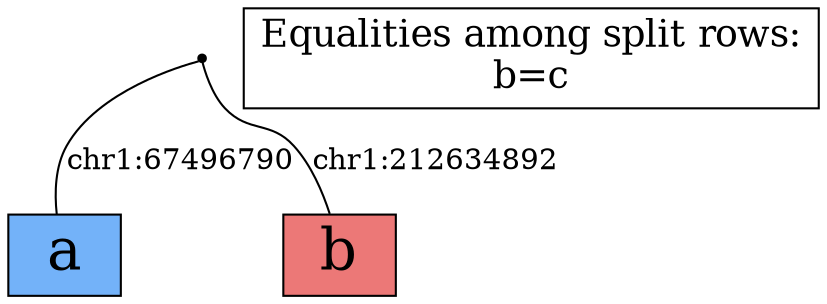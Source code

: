 digraph {
a[label="a",shape=box,style=filled,fontsize=28,fillcolor="#73B2F9"];
b[label="b",shape=box,style=filled,fontsize=28,fillcolor="#EC7877"];
legend[label="Equalities among split rows:
b=c
",shape=box,fontsize=18];
Int1[shape=point,style=filled,fillcolor=black,label=""];
Int1 -> a[arrowhead=none, label="chr1:67496790"];
Int1 -> b[arrowhead=none, label="chr1:212634892"];
}